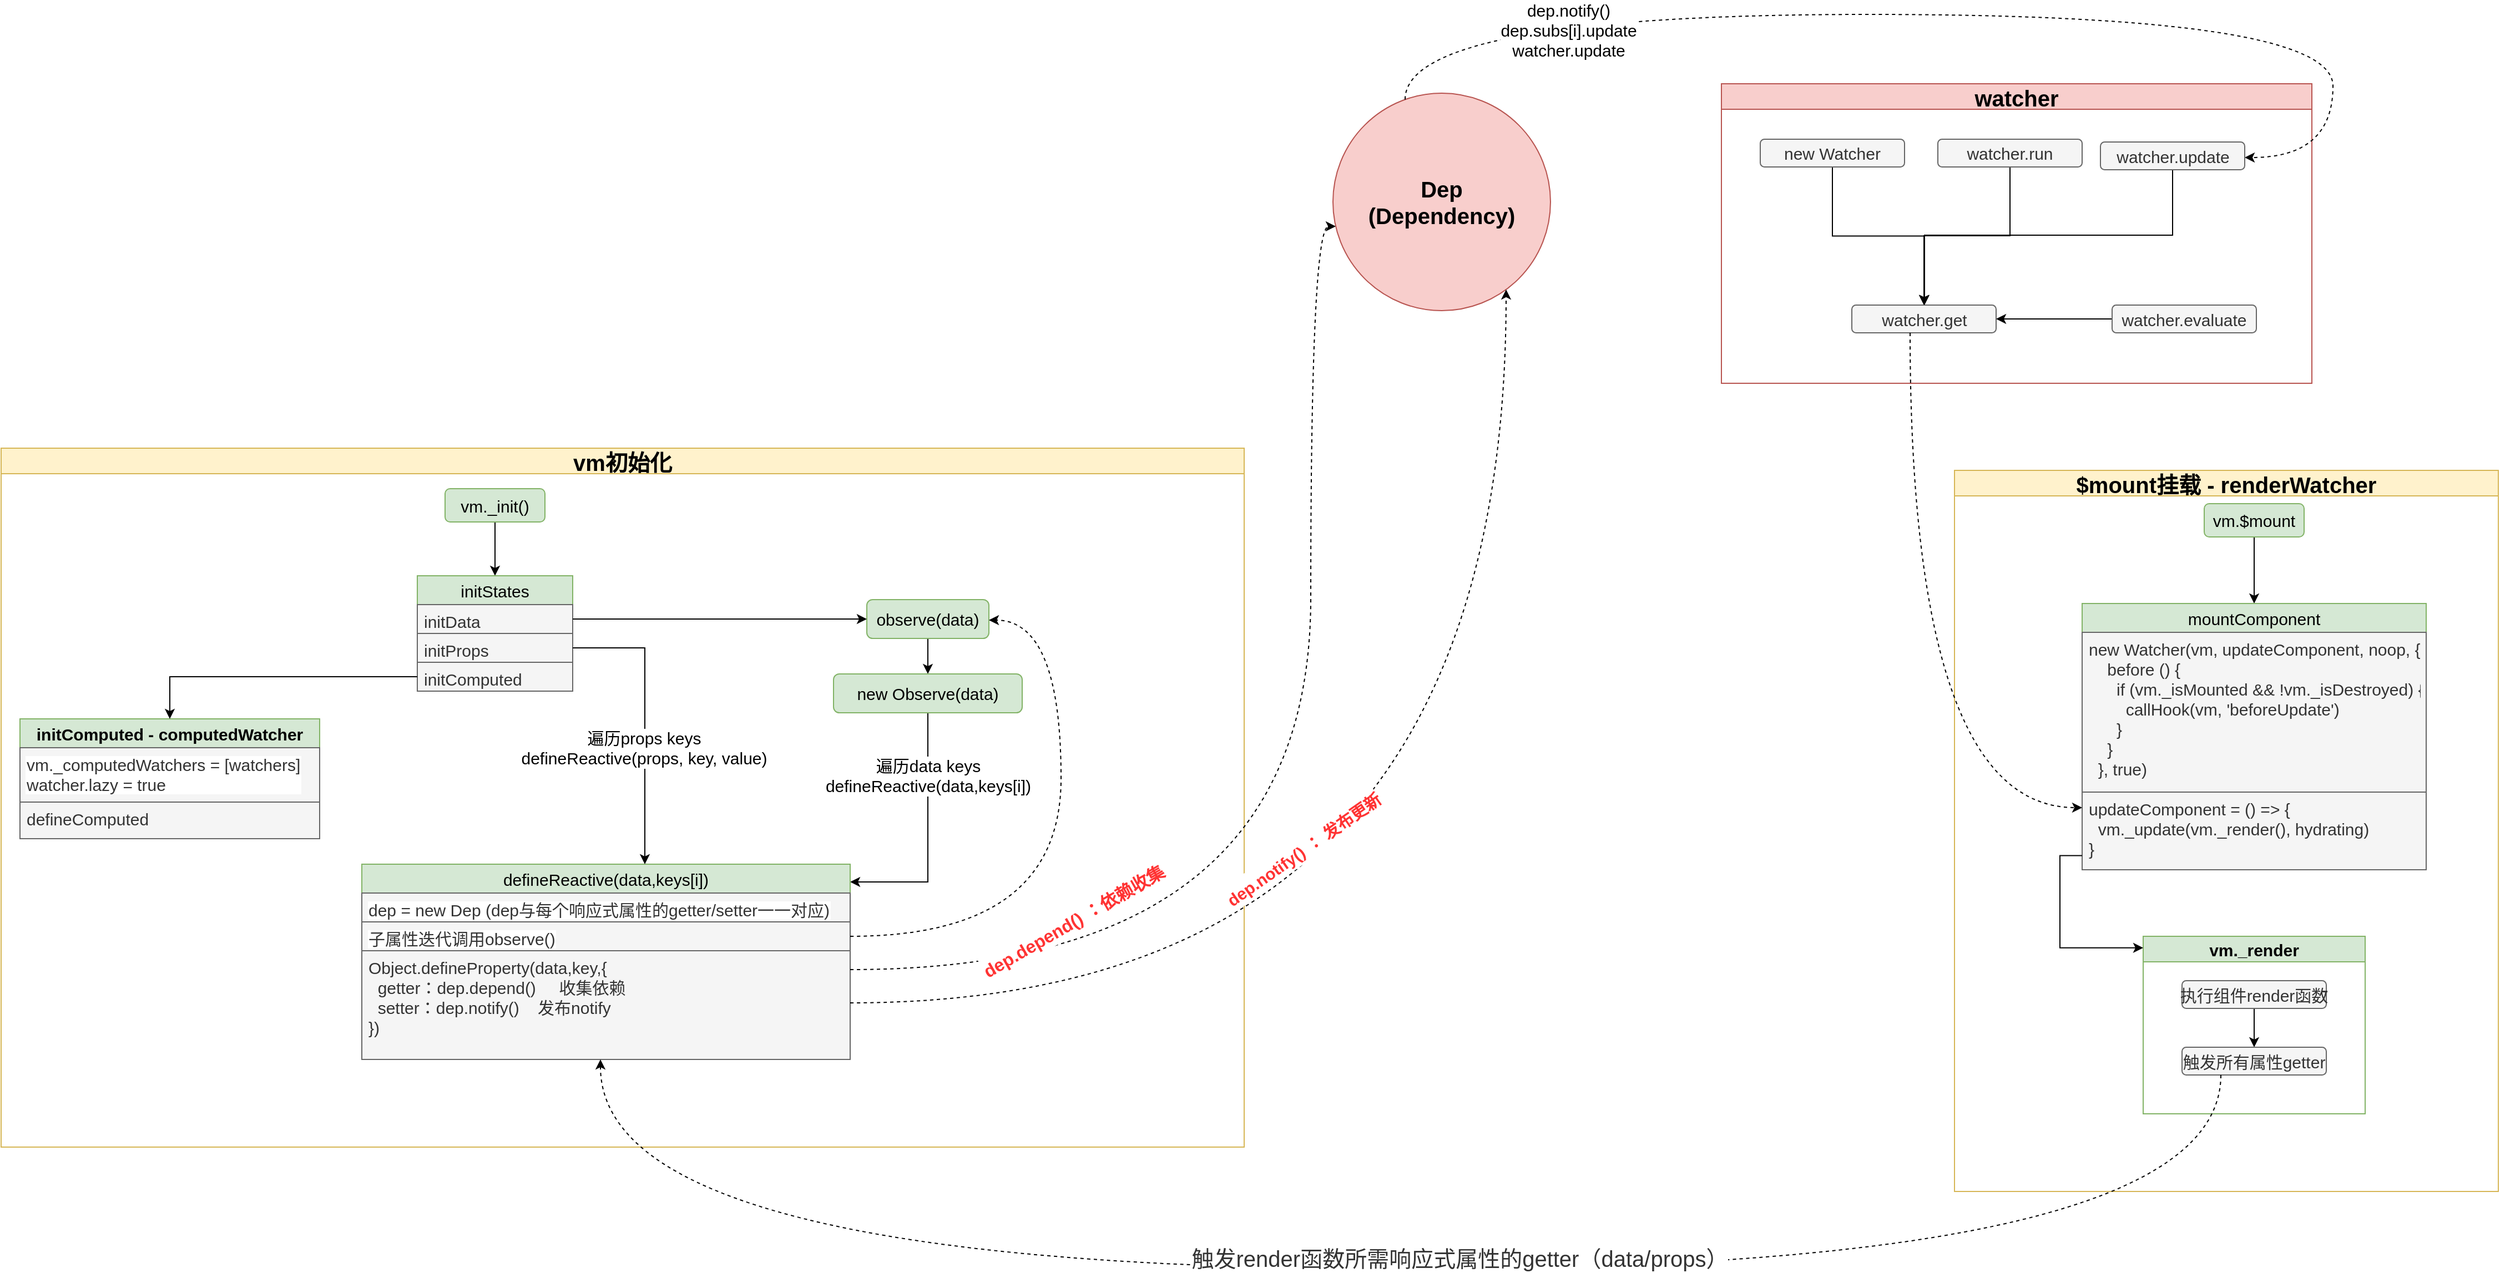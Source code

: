 <mxfile version="12.2.4" pages="1"><diagram id="KeDVFC0Eh61NueWpecI6" name="Page-1"><mxGraphModel dx="1397" dy="1150" grid="0" gridSize="10" guides="1" tooltips="1" connect="1" arrows="1" fold="1" page="0" pageScale="1" pageWidth="827" pageHeight="1169" background="none" math="0" shadow="0"><root><mxCell id="0"/><mxCell id="1" parent="0"/><mxCell id="3" value="Dep&lt;br style=&quot;font-size: 20px;&quot;&gt;(Dependency)" style="ellipse;whiteSpace=wrap;html=1;aspect=fixed;fillColor=#f8cecc;strokeColor=#b85450;fontSize=20;fontStyle=1" parent="1" vertex="1"><mxGeometry x="890" y="-210" width="196" height="196" as="geometry"/></mxCell><mxCell id="5" value="vm初始化" style="swimlane;fillColor=#fff2cc;strokeColor=#d6b656;fontSize=20;" parent="1" vertex="1"><mxGeometry x="-310" y="110" width="1120" height="630" as="geometry"/></mxCell><mxCell id="50" style="edgeStyle=orthogonalEdgeStyle;orthogonalLoop=1;jettySize=auto;html=1;rounded=0;fontSize=15;" parent="5" source="7" target="12" edge="1"><mxGeometry relative="1" as="geometry"><mxPoint x="444.667" y="74.667" as="sourcePoint"/></mxGeometry></mxCell><mxCell id="7" value="vm._init()" style="rounded=1;whiteSpace=wrap;html=1;fontSize=15;fillColor=#d5e8d4;strokeColor=#82b366;" parent="5" vertex="1"><mxGeometry x="400" y="36.5" width="90" height="30" as="geometry"/></mxCell><mxCell id="27" style="edgeStyle=orthogonalEdgeStyle;rounded=0;orthogonalLoop=1;jettySize=auto;html=1;fontFamily=Helvetica;fontSize=15;fontColor=#000000;" parent="5" source="11" target="16" edge="1"><mxGeometry relative="1" as="geometry"/></mxCell><mxCell id="11" value="observe(data)" style="rounded=1;whiteSpace=wrap;html=1;fontSize=15;fillColor=#d5e8d4;strokeColor=#82b366;" parent="5" vertex="1"><mxGeometry x="780" y="136.5" width="110" height="35" as="geometry"/></mxCell><mxCell id="12" value="initStates" style="swimlane;fontStyle=0;childLayout=stackLayout;horizontal=1;startSize=26;fillColor=#d5e8d4;horizontalStack=0;resizeParent=1;resizeParentMax=0;resizeLast=0;collapsible=1;marginBottom=0;strokeWidth=1;fontSize=15;strokeColor=#82b366;" parent="5" vertex="1"><mxGeometry x="375" y="115" width="140" height="104" as="geometry"/></mxCell><mxCell id="13" value="initData" style="text;strokeColor=#666666;fillColor=#f5f5f5;align=left;verticalAlign=top;spacingLeft=4;spacingRight=4;overflow=hidden;rotatable=0;points=[[0,0.5],[1,0.5]];portConstraint=eastwest;fontColor=#333333;fontSize=15;" parent="12" vertex="1"><mxGeometry y="26" width="140" height="26" as="geometry"/></mxCell><mxCell id="14" value="initProps" style="text;strokeColor=#666666;fillColor=#f5f5f5;align=left;verticalAlign=top;spacingLeft=4;spacingRight=4;overflow=hidden;rotatable=0;points=[[0,0.5],[1,0.5]];portConstraint=eastwest;fontColor=#333333;fontSize=15;" parent="12" vertex="1"><mxGeometry y="52" width="140" height="26" as="geometry"/></mxCell><mxCell id="111" value="initComputed" style="text;strokeColor=#666666;fillColor=#f5f5f5;align=left;verticalAlign=top;spacingLeft=4;spacingRight=4;overflow=hidden;rotatable=0;points=[[0,0.5],[1,0.5]];portConstraint=eastwest;fontColor=#333333;fontSize=15;" parent="12" vertex="1"><mxGeometry y="78" width="140" height="26" as="geometry"/></mxCell><mxCell id="38" value="" style="edgeStyle=orthogonalEdgeStyle;orthogonalLoop=1;jettySize=auto;html=1;fontFamily=Helvetica;fontSize=15;fontColor=#FF3333;rounded=0;" parent="5" source="16" target="29" edge="1"><mxGeometry relative="1" as="geometry"><mxPoint x="835" y="395" as="targetPoint"/><Array as="points"><mxPoint x="835" y="391"/></Array></mxGeometry></mxCell><mxCell id="103" value="&lt;span style=&quot;text-align: left; font-size: 15px;&quot;&gt;遍历data keys&lt;/span&gt;&lt;br style=&quot;text-align: left; font-size: 15px;&quot;&gt;defineReactive(data,keys[i])" style="text;html=1;resizable=0;points=[];align=center;verticalAlign=middle;labelBackgroundColor=#ffffff;fontSize=15;" parent="38" vertex="1" connectable="0"><mxGeometry x="-0.293" y="-1" relative="1" as="geometry"><mxPoint x="1" y="-22.5" as="offset"/></mxGeometry></mxCell><mxCell id="16" value="new Observe(data)" style="rounded=1;whiteSpace=wrap;html=1;fontSize=15;fillColor=#d5e8d4;strokeColor=#82b366;" parent="5" vertex="1"><mxGeometry x="750" y="203.5" width="170" height="35" as="geometry"/></mxCell><mxCell id="22" style="edgeStyle=orthogonalEdgeStyle;rounded=0;orthogonalLoop=1;jettySize=auto;html=1;entryX=0;entryY=0.5;entryDx=0;entryDy=0;fontFamily=Helvetica;fontSize=15;fontColor=#000000;" parent="5" source="13" target="11" edge="1"><mxGeometry relative="1" as="geometry"><mxPoint x="660" y="162.5" as="sourcePoint"/></mxGeometry></mxCell><mxCell id="29" value="defineReactive(data,keys[i])" style="swimlane;fontStyle=0;childLayout=stackLayout;horizontal=1;startSize=26;fillColor=#d5e8d4;horizontalStack=0;resizeParent=1;resizeParentMax=0;resizeLast=0;collapsible=1;marginBottom=0;strokeWidth=1;fontSize=15;strokeColor=#82b366;" parent="5" vertex="1"><mxGeometry x="325" y="375" width="440" height="176" as="geometry"/></mxCell><mxCell id="30" value="dep = new Dep (dep与每个响应式属性的getter/setter一一对应)" style="text;align=left;verticalAlign=top;spacingLeft=4;spacingRight=4;overflow=hidden;rotatable=0;points=[[0,0.5],[1,0.5]];portConstraint=eastwest;labelBackgroundColor=#ffffff;fillColor=#f5f5f5;strokeColor=#666666;fontColor=#333333;fontSize=15;" parent="29" vertex="1"><mxGeometry y="26" width="440" height="26" as="geometry"/></mxCell><mxCell id="33" value="子属性迭代调用observe()" style="text;align=left;verticalAlign=top;spacingLeft=4;spacingRight=4;overflow=hidden;rotatable=0;points=[[0,0.5],[1,0.5]];portConstraint=eastwest;labelBackgroundColor=#ffffff;fillColor=#f5f5f5;strokeColor=#666666;fontColor=#333333;fontSize=15;" parent="29" vertex="1"><mxGeometry y="52" width="440" height="26" as="geometry"/></mxCell><mxCell id="31" value="Object.defineProperty(data,key,{&#10;  getter：dep.depend()     收集依赖&#10;  setter：dep.notify()    发布notify&#10;})" style="text;align=left;verticalAlign=top;spacingLeft=4;spacingRight=4;overflow=hidden;rotatable=0;points=[[0,0.5],[1,0.5]];portConstraint=eastwest;fillColor=#f5f5f5;strokeColor=#666666;fontColor=#333333;fontSize=15;" parent="29" vertex="1"><mxGeometry y="78" width="440" height="98" as="geometry"/></mxCell><mxCell id="44" style="edgeStyle=orthogonalEdgeStyle;rounded=0;orthogonalLoop=1;jettySize=auto;html=1;fontFamily=Helvetica;fontSize=15;fontColor=#FF3333;" parent="5" source="14" target="29" edge="1"><mxGeometry relative="1" as="geometry"><Array as="points"><mxPoint x="580" y="180"/></Array></mxGeometry></mxCell><mxCell id="104" value="&lt;span style=&quot;text-align: left; font-size: 15px;&quot;&gt;遍历props keys&lt;/span&gt;&lt;br style=&quot;text-align: left; font-size: 15px;&quot;&gt;&lt;span style=&quot;text-align: left; font-size: 15px;&quot;&gt;defineReactive(props, key, value)&lt;/span&gt;" style="text;html=1;resizable=0;points=[];align=center;verticalAlign=middle;labelBackgroundColor=#ffffff;fontSize=15;" parent="44" vertex="1" connectable="0"><mxGeometry x="0.365" y="-3" relative="1" as="geometry"><mxPoint x="2" y="-23" as="offset"/></mxGeometry></mxCell><mxCell id="48" style="edgeStyle=orthogonalEdgeStyle;curved=1;orthogonalLoop=1;jettySize=auto;html=1;dashed=1;fontSize=15;exitX=1;exitY=0.5;exitDx=0;exitDy=0;" parent="5" source="33" target="11" edge="1"><mxGeometry relative="1" as="geometry"><Array as="points"><mxPoint x="955" y="440"/><mxPoint x="955" y="155"/></Array></mxGeometry></mxCell><mxCell id="112" value="initComputed - computedWatcher" style="swimlane;fontStyle=1;childLayout=stackLayout;horizontal=1;startSize=26;fillColor=#d5e8d4;horizontalStack=0;resizeParent=1;resizeParentMax=0;resizeLast=0;collapsible=1;marginBottom=0;strokeWidth=1;fontSize=15;strokeColor=#82b366;" parent="5" vertex="1"><mxGeometry x="17" y="244" width="270" height="108" as="geometry"/></mxCell><mxCell id="114" value="vm._computedWatchers = [watchers]&#10;watcher.lazy = true" style="text;align=left;verticalAlign=top;spacingLeft=4;spacingRight=4;overflow=hidden;rotatable=0;points=[[0,0.5],[1,0.5]];portConstraint=eastwest;labelBackgroundColor=#ffffff;fillColor=#f5f5f5;strokeColor=#666666;fontColor=#333333;fontSize=15;" parent="112" vertex="1"><mxGeometry y="26" width="270" height="49" as="geometry"/></mxCell><mxCell id="117" value="defineComputed" style="text;align=left;verticalAlign=top;spacingLeft=4;spacingRight=4;overflow=hidden;rotatable=0;points=[[0,0.5],[1,0.5]];portConstraint=eastwest;fillColor=#f5f5f5;strokeColor=#666666;fontColor=#333333;fontSize=15;" parent="112" vertex="1"><mxGeometry y="75" width="270" height="33" as="geometry"/></mxCell><mxCell id="116" style="edgeStyle=orthogonalEdgeStyle;rounded=0;orthogonalLoop=1;jettySize=auto;html=1;" parent="5" source="111" target="112" edge="1"><mxGeometry relative="1" as="geometry"/></mxCell><mxCell id="51" value="$mount挂载 - renderWatcher" style="swimlane;fillColor=#fff2cc;strokeColor=#d6b656;fontSize=20;" parent="1" vertex="1"><mxGeometry x="1450" y="130" width="490" height="650" as="geometry"/></mxCell><mxCell id="52" style="edgeStyle=orthogonalEdgeStyle;orthogonalLoop=1;jettySize=auto;html=1;rounded=0;fontSize=15;" parent="51" source="53" target="56" edge="1"><mxGeometry relative="1" as="geometry"/></mxCell><mxCell id="53" value="vm.$mount" style="rounded=1;whiteSpace=wrap;html=1;fontSize=15;fillColor=#d5e8d4;strokeColor=#82b366;" parent="51" vertex="1"><mxGeometry x="225" y="30" width="90" height="30" as="geometry"/></mxCell><mxCell id="56" value="mountComponent" style="swimlane;fontStyle=0;childLayout=stackLayout;horizontal=1;startSize=26;fillColor=#d5e8d4;horizontalStack=0;resizeParent=1;resizeParentMax=0;resizeLast=0;collapsible=1;marginBottom=0;strokeWidth=1;fontSize=15;strokeColor=#82b366;" parent="51" vertex="1"><mxGeometry x="115" y="120" width="310" height="240" as="geometry"/></mxCell><mxCell id="57" value="new Watcher(vm, updateComponent, noop, {&#10;    before () {&#10;      if (vm._isMounted &amp;&amp; !vm._isDestroyed) {&#10;        callHook(vm, 'beforeUpdate')&#10;      }&#10;    }&#10;  }, true)" style="text;strokeColor=#666666;fillColor=#f5f5f5;align=left;verticalAlign=top;spacingLeft=4;spacingRight=4;overflow=hidden;rotatable=0;points=[[0,0.5],[1,0.5]];portConstraint=eastwest;fontColor=#333333;fontSize=15;" parent="56" vertex="1"><mxGeometry y="26" width="310" height="144" as="geometry"/></mxCell><mxCell id="58" value="updateComponent = () =&gt; {&#10;  vm._update(vm._render(), hydrating)&#10;}" style="text;strokeColor=#666666;fillColor=#f5f5f5;align=left;verticalAlign=top;spacingLeft=4;spacingRight=4;overflow=hidden;rotatable=0;points=[[0,0.5],[1,0.5]];portConstraint=eastwest;fontColor=#333333;fontSize=15;" parent="56" vertex="1"><mxGeometry y="170" width="310" height="70" as="geometry"/></mxCell><mxCell id="71" value="vm._render" style="swimlane;startSize=23;fillColor=#d5e8d4;strokeColor=#82b366;fontSize=15;" parent="51" vertex="1"><mxGeometry x="170" y="420" width="200" height="160" as="geometry"/></mxCell><mxCell id="78" style="edgeStyle=orthogonalEdgeStyle;rounded=0;orthogonalLoop=1;jettySize=auto;html=1;entryX=0.5;entryY=0;entryDx=0;entryDy=0;fontSize=15;" parent="71" source="76" target="77" edge="1"><mxGeometry relative="1" as="geometry"/></mxCell><mxCell id="76" value="&lt;span style=&quot;color: rgb(51, 51, 51); font-size: 15px; text-align: left; white-space: nowrap;&quot;&gt;执行组件render函数&lt;/span&gt;" style="rounded=1;whiteSpace=wrap;html=1;fontSize=15;fillColor=#f5f5f5;strokeColor=#666666;fontColor=#333333;" parent="71" vertex="1"><mxGeometry x="35" y="40" width="130" height="25" as="geometry"/></mxCell><mxCell id="77" value="&lt;span style=&quot;color: rgb(51, 51, 51); font-size: 15px; text-align: left; white-space: nowrap;&quot;&gt;触发所有属性getter&lt;/span&gt;" style="rounded=1;whiteSpace=wrap;html=1;fontSize=15;fillColor=#f5f5f5;strokeColor=#666666;fontColor=#333333;" parent="71" vertex="1"><mxGeometry x="35" y="100" width="130" height="25" as="geometry"/></mxCell><mxCell id="97" style="edgeStyle=orthogonalEdgeStyle;rounded=0;orthogonalLoop=1;jettySize=auto;html=1;entryX=0;entryY=0.065;entryDx=0;entryDy=0;entryPerimeter=0;exitX=0;exitY=0.817;exitDx=0;exitDy=0;exitPerimeter=0;fontSize=15;" parent="51" source="58" target="71" edge="1"><mxGeometry relative="1" as="geometry"/></mxCell><mxCell id="85" value="watcher" style="swimlane;startSize=23;fillColor=#f8cecc;strokeColor=#b85450;fontSize=20;" parent="1" vertex="1"><mxGeometry x="1240" y="-218.5" width="532" height="270" as="geometry"/></mxCell><mxCell id="86" style="edgeStyle=orthogonalEdgeStyle;rounded=0;orthogonalLoop=1;jettySize=auto;html=1;entryX=0.5;entryY=0;entryDx=0;entryDy=0;fontSize=15;" parent="85" source="87" target="88" edge="1"><mxGeometry relative="1" as="geometry"/></mxCell><mxCell id="87" value="&lt;span style=&quot;color: rgb(51, 51, 51); font-size: 15px; text-align: left; white-space: nowrap;&quot;&gt;new Watcher&lt;/span&gt;" style="rounded=1;whiteSpace=wrap;html=1;fontSize=15;fillColor=#f5f5f5;strokeColor=#666666;fontColor=#333333;" parent="85" vertex="1"><mxGeometry x="35" y="50" width="130" height="25" as="geometry"/></mxCell><mxCell id="88" value="&lt;span style=&quot;color: rgb(51, 51, 51); font-size: 15px; text-align: left; white-space: nowrap;&quot;&gt;watcher.get&lt;/span&gt;" style="rounded=1;whiteSpace=wrap;html=1;fontSize=15;fillColor=#f5f5f5;strokeColor=#666666;fontColor=#333333;" parent="85" vertex="1"><mxGeometry x="117.5" y="199.5" width="130" height="25" as="geometry"/></mxCell><mxCell id="90" style="edgeStyle=orthogonalEdgeStyle;orthogonalLoop=1;jettySize=auto;html=1;entryX=0.5;entryY=0;entryDx=0;entryDy=0;rounded=0;fontSize=15;" parent="85" source="89" target="88" edge="1"><mxGeometry relative="1" as="geometry"><Array as="points"><mxPoint x="260" y="137"/><mxPoint x="183" y="137"/></Array></mxGeometry></mxCell><mxCell id="89" value="&lt;span style=&quot;color: rgb(51 , 51 , 51) ; font-size: 15px ; text-align: left ; white-space: nowrap&quot;&gt;watcher.run&lt;/span&gt;" style="rounded=1;whiteSpace=wrap;html=1;fontSize=15;fillColor=#f5f5f5;strokeColor=#666666;fontColor=#333333;" parent="85" vertex="1"><mxGeometry x="195" y="50" width="130" height="25" as="geometry"/></mxCell><mxCell id="122" style="edgeStyle=orthogonalEdgeStyle;rounded=0;orthogonalLoop=1;jettySize=auto;html=1;" parent="85" source="121" target="88" edge="1"><mxGeometry relative="1" as="geometry"/></mxCell><mxCell id="121" value="&lt;span style=&quot;color: rgb(51 , 51 , 51) ; font-size: 15px ; text-align: left ; white-space: nowrap&quot;&gt;watcher.evaluate&lt;/span&gt;" style="rounded=1;whiteSpace=wrap;html=1;fontSize=15;fillColor=#f5f5f5;strokeColor=#666666;fontColor=#333333;" parent="85" vertex="1"><mxGeometry x="352" y="199.5" width="130" height="25" as="geometry"/></mxCell><mxCell id="99" style="edgeStyle=orthogonalEdgeStyle;orthogonalLoop=1;jettySize=auto;html=1;curved=1;dashed=1;fontSize=15;" parent="1" source="88" target="58" edge="1"><mxGeometry relative="1" as="geometry"><Array as="points"><mxPoint x="1410" y="434"/></Array></mxGeometry></mxCell><mxCell id="105" style="edgeStyle=orthogonalEdgeStyle;curved=1;orthogonalLoop=1;jettySize=auto;html=1;fontSize=20;dashed=1;" parent="1" source="77" target="31" edge="1"><mxGeometry relative="1" as="geometry"><Array as="points"><mxPoint x="1690" y="850"/><mxPoint x="230" y="850"/></Array></mxGeometry></mxCell><mxCell id="106" value="&lt;span style=&quot;color: rgb(51, 51, 51); font-size: 20px; text-align: left;&quot;&gt;触发render函数所需响应式属性的getter（data/props）&lt;/span&gt;" style="text;html=1;resizable=0;points=[];align=center;verticalAlign=middle;labelBackgroundColor=#ffffff;fontSize=20;" parent="105" vertex="1" connectable="0"><mxGeometry x="-0.297" y="-8" relative="1" as="geometry"><mxPoint x="-220" y="-2" as="offset"/></mxGeometry></mxCell><mxCell id="107" style="edgeStyle=orthogonalEdgeStyle;curved=1;orthogonalLoop=1;jettySize=auto;html=1;fontSize=20;dashed=1;" parent="1" source="31" target="3" edge="1"><mxGeometry relative="1" as="geometry"><Array as="points"><mxPoint x="870" y="580"/><mxPoint x="870" y="-90"/></Array></mxGeometry></mxCell><mxCell id="108" value="&lt;font style=&quot;font-size: 16px&quot;&gt;dep.depend() ：依赖收集&lt;/font&gt;" style="text;html=1;resizable=0;points=[];align=center;verticalAlign=middle;labelBackgroundColor=#ffffff;fontSize=20;rotation=-30;fontStyle=1;fontColor=#FF3333;" parent="107" vertex="1" connectable="0"><mxGeometry x="-0.579" y="7" relative="1" as="geometry"><mxPoint x="-33.5" y="-38" as="offset"/></mxGeometry></mxCell><mxCell id="109" style="edgeStyle=orthogonalEdgeStyle;curved=1;orthogonalLoop=1;jettySize=auto;html=1;fontSize=20;dashed=1;" parent="1" source="31" target="3" edge="1"><mxGeometry relative="1" as="geometry"><Array as="points"><mxPoint x="1046" y="610"/></Array></mxGeometry></mxCell><mxCell id="110" value="&lt;span style=&quot;font-size: 15px&quot;&gt;dep.notify() ： 发布更新&lt;/span&gt;" style="text;html=1;resizable=0;points=[];align=center;verticalAlign=middle;labelBackgroundColor=#ffffff;fontSize=20;rotation=-35;fontStyle=1;fontColor=#FF3333;" parent="109" vertex="1" connectable="0"><mxGeometry x="-0.234" y="28" relative="1" as="geometry"><mxPoint x="-65.5" y="-112" as="offset"/></mxGeometry></mxCell><mxCell id="83" style="edgeStyle=orthogonalEdgeStyle;orthogonalLoop=1;jettySize=auto;html=1;curved=1;fontSize=15;dashed=1;" parent="1" source="3" target="119" edge="1"><mxGeometry relative="1" as="geometry"><Array as="points"><mxPoint x="955" y="-281"/><mxPoint x="1791" y="-281"/><mxPoint x="1791" y="-152"/></Array></mxGeometry></mxCell><mxCell id="102" value="dep.notify()&lt;br&gt;dep.subs[i].update&lt;br&gt;watcher.update" style="text;html=1;resizable=0;points=[];align=center;verticalAlign=middle;labelBackgroundColor=#ffffff;fontSize=15;" parent="83" vertex="1" connectable="0"><mxGeometry x="-0.482" y="-6" relative="1" as="geometry"><mxPoint x="-67" y="8" as="offset"/></mxGeometry></mxCell><mxCell id="120" style="edgeStyle=orthogonalEdgeStyle;rounded=0;orthogonalLoop=1;jettySize=auto;html=1;" parent="1" source="119" target="88" edge="1"><mxGeometry relative="1" as="geometry"><Array as="points"><mxPoint x="1647" y="-82"/><mxPoint x="1423" y="-82"/></Array></mxGeometry></mxCell><mxCell id="119" value="&lt;span style=&quot;color: rgb(51, 51, 51); font-size: 15px; text-align: left; white-space: nowrap;&quot;&gt;watcher.update&lt;/span&gt;" style="rounded=1;whiteSpace=wrap;html=1;fontSize=15;fillColor=#f5f5f5;strokeColor=#666666;fontColor=#333333;" parent="1" vertex="1"><mxGeometry x="1581.5" y="-166" width="130" height="25" as="geometry"/></mxCell></root></mxGraphModel></diagram></mxfile>
